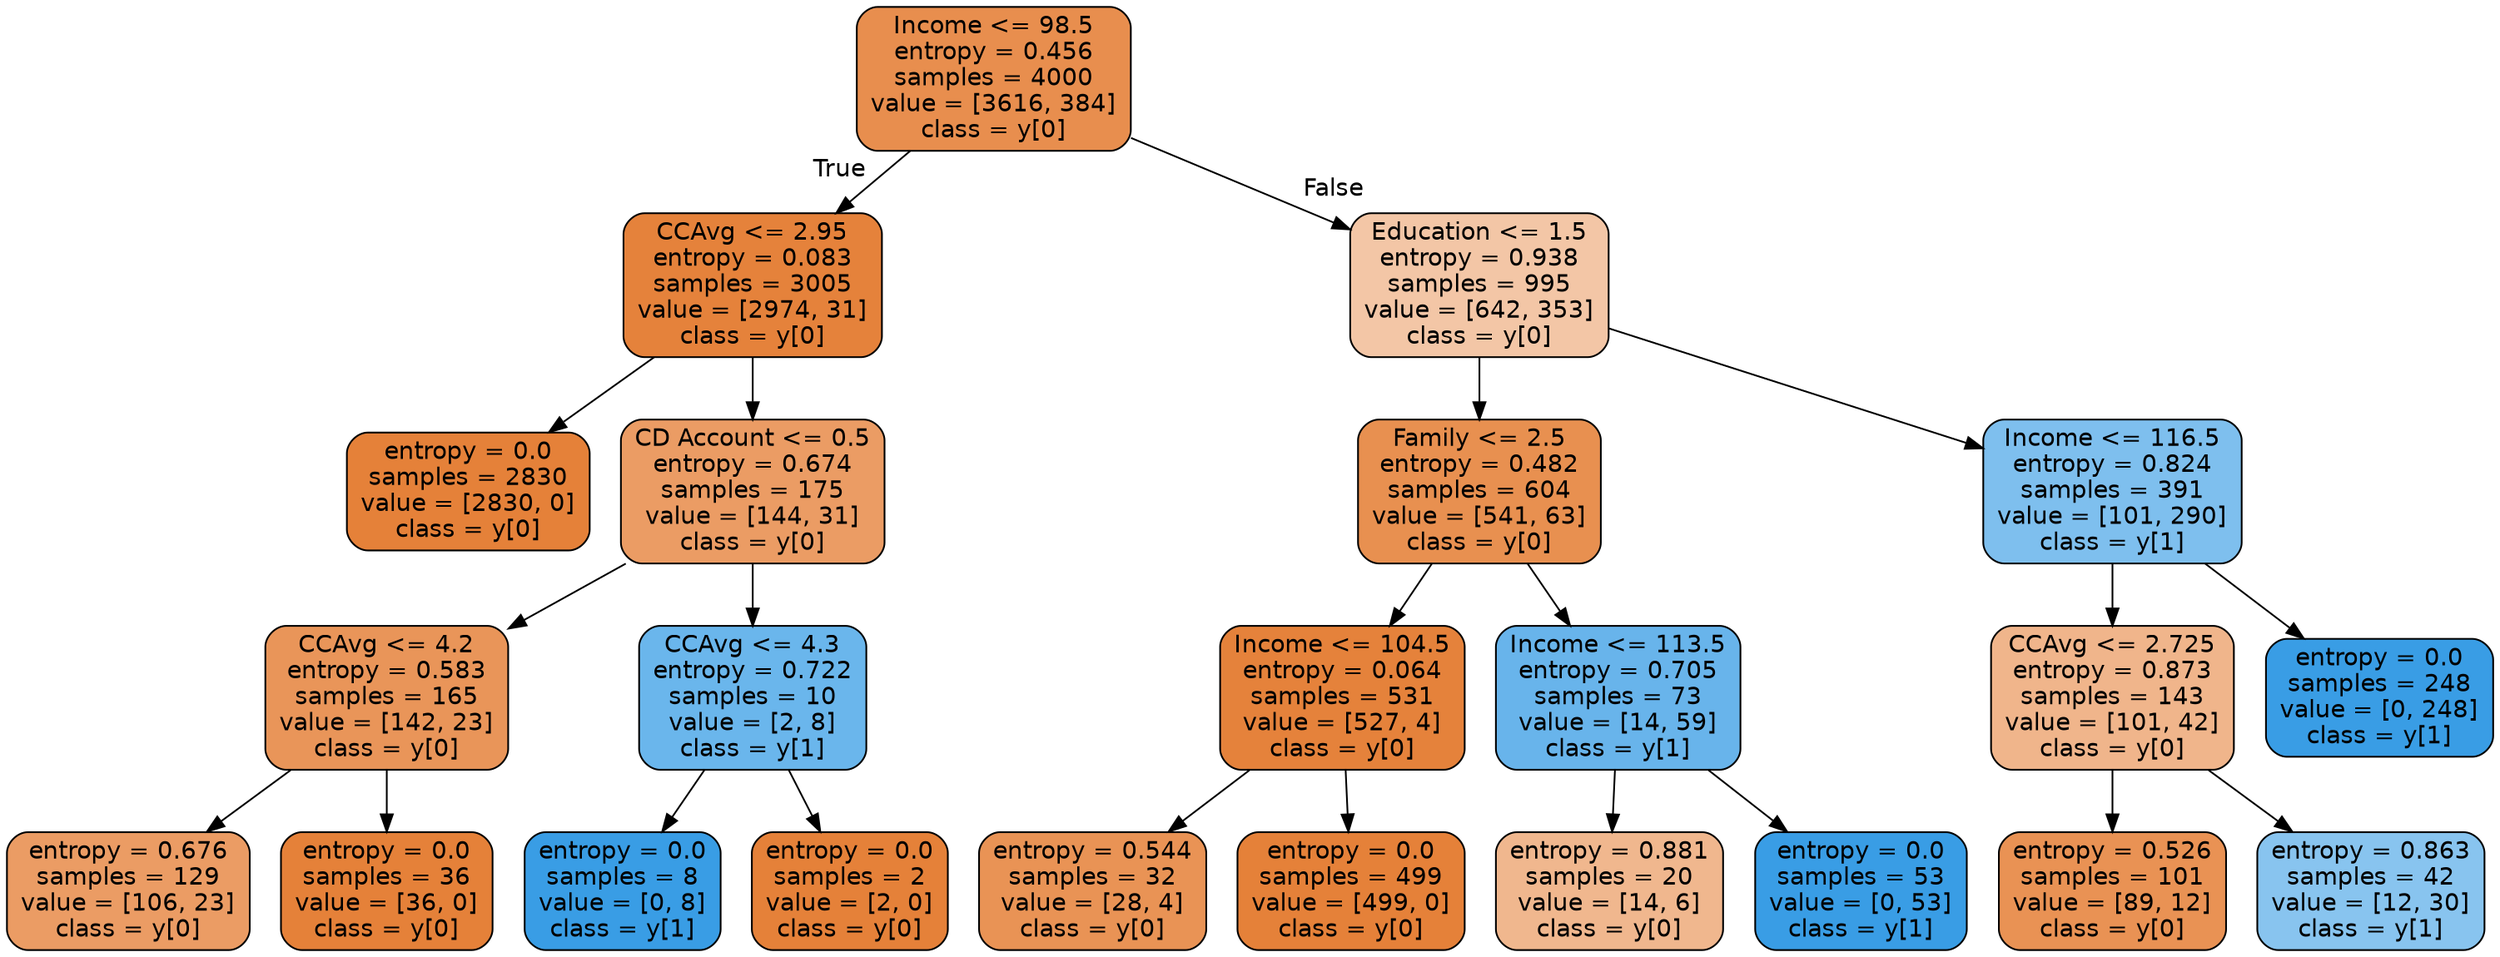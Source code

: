 digraph Tree {
node [shape=box, style="filled, rounded", color="black", fontname=helvetica] ;
edge [fontname=helvetica] ;
0 [label="Income <= 98.5\nentropy = 0.456\nsamples = 4000\nvalue = [3616, 384]\nclass = y[0]", fillcolor="#e88e4e"] ;
1 [label="CCAvg <= 2.95\nentropy = 0.083\nsamples = 3005\nvalue = [2974, 31]\nclass = y[0]", fillcolor="#e5823b"] ;
0 -> 1 [labeldistance=2.5, labelangle=45, headlabel="True"] ;
2 [label="entropy = 0.0\nsamples = 2830\nvalue = [2830, 0]\nclass = y[0]", fillcolor="#e58139"] ;
1 -> 2 ;
3 [label="CD Account <= 0.5\nentropy = 0.674\nsamples = 175\nvalue = [144, 31]\nclass = y[0]", fillcolor="#eb9c64"] ;
1 -> 3 ;
4 [label="CCAvg <= 4.2\nentropy = 0.583\nsamples = 165\nvalue = [142, 23]\nclass = y[0]", fillcolor="#e99559"] ;
3 -> 4 ;
5 [label="entropy = 0.676\nsamples = 129\nvalue = [106, 23]\nclass = y[0]", fillcolor="#eb9c64"] ;
4 -> 5 ;
6 [label="entropy = 0.0\nsamples = 36\nvalue = [36, 0]\nclass = y[0]", fillcolor="#e58139"] ;
4 -> 6 ;
7 [label="CCAvg <= 4.3\nentropy = 0.722\nsamples = 10\nvalue = [2, 8]\nclass = y[1]", fillcolor="#6ab6ec"] ;
3 -> 7 ;
8 [label="entropy = 0.0\nsamples = 8\nvalue = [0, 8]\nclass = y[1]", fillcolor="#399de5"] ;
7 -> 8 ;
9 [label="entropy = 0.0\nsamples = 2\nvalue = [2, 0]\nclass = y[0]", fillcolor="#e58139"] ;
7 -> 9 ;
10 [label="Education <= 1.5\nentropy = 0.938\nsamples = 995\nvalue = [642, 353]\nclass = y[0]", fillcolor="#f3c6a6"] ;
0 -> 10 [labeldistance=2.5, labelangle=-45, headlabel="False"] ;
11 [label="Family <= 2.5\nentropy = 0.482\nsamples = 604\nvalue = [541, 63]\nclass = y[0]", fillcolor="#e89050"] ;
10 -> 11 ;
12 [label="Income <= 104.5\nentropy = 0.064\nsamples = 531\nvalue = [527, 4]\nclass = y[0]", fillcolor="#e5823b"] ;
11 -> 12 ;
13 [label="entropy = 0.544\nsamples = 32\nvalue = [28, 4]\nclass = y[0]", fillcolor="#e99355"] ;
12 -> 13 ;
14 [label="entropy = 0.0\nsamples = 499\nvalue = [499, 0]\nclass = y[0]", fillcolor="#e58139"] ;
12 -> 14 ;
15 [label="Income <= 113.5\nentropy = 0.705\nsamples = 73\nvalue = [14, 59]\nclass = y[1]", fillcolor="#68b4eb"] ;
11 -> 15 ;
16 [label="entropy = 0.881\nsamples = 20\nvalue = [14, 6]\nclass = y[0]", fillcolor="#f0b78e"] ;
15 -> 16 ;
17 [label="entropy = 0.0\nsamples = 53\nvalue = [0, 53]\nclass = y[1]", fillcolor="#399de5"] ;
15 -> 17 ;
18 [label="Income <= 116.5\nentropy = 0.824\nsamples = 391\nvalue = [101, 290]\nclass = y[1]", fillcolor="#7ebfee"] ;
10 -> 18 ;
19 [label="CCAvg <= 2.725\nentropy = 0.873\nsamples = 143\nvalue = [101, 42]\nclass = y[0]", fillcolor="#f0b58b"] ;
18 -> 19 ;
20 [label="entropy = 0.526\nsamples = 101\nvalue = [89, 12]\nclass = y[0]", fillcolor="#e99254"] ;
19 -> 20 ;
21 [label="entropy = 0.863\nsamples = 42\nvalue = [12, 30]\nclass = y[1]", fillcolor="#88c4ef"] ;
19 -> 21 ;
22 [label="entropy = 0.0\nsamples = 248\nvalue = [0, 248]\nclass = y[1]", fillcolor="#399de5"] ;
18 -> 22 ;
}